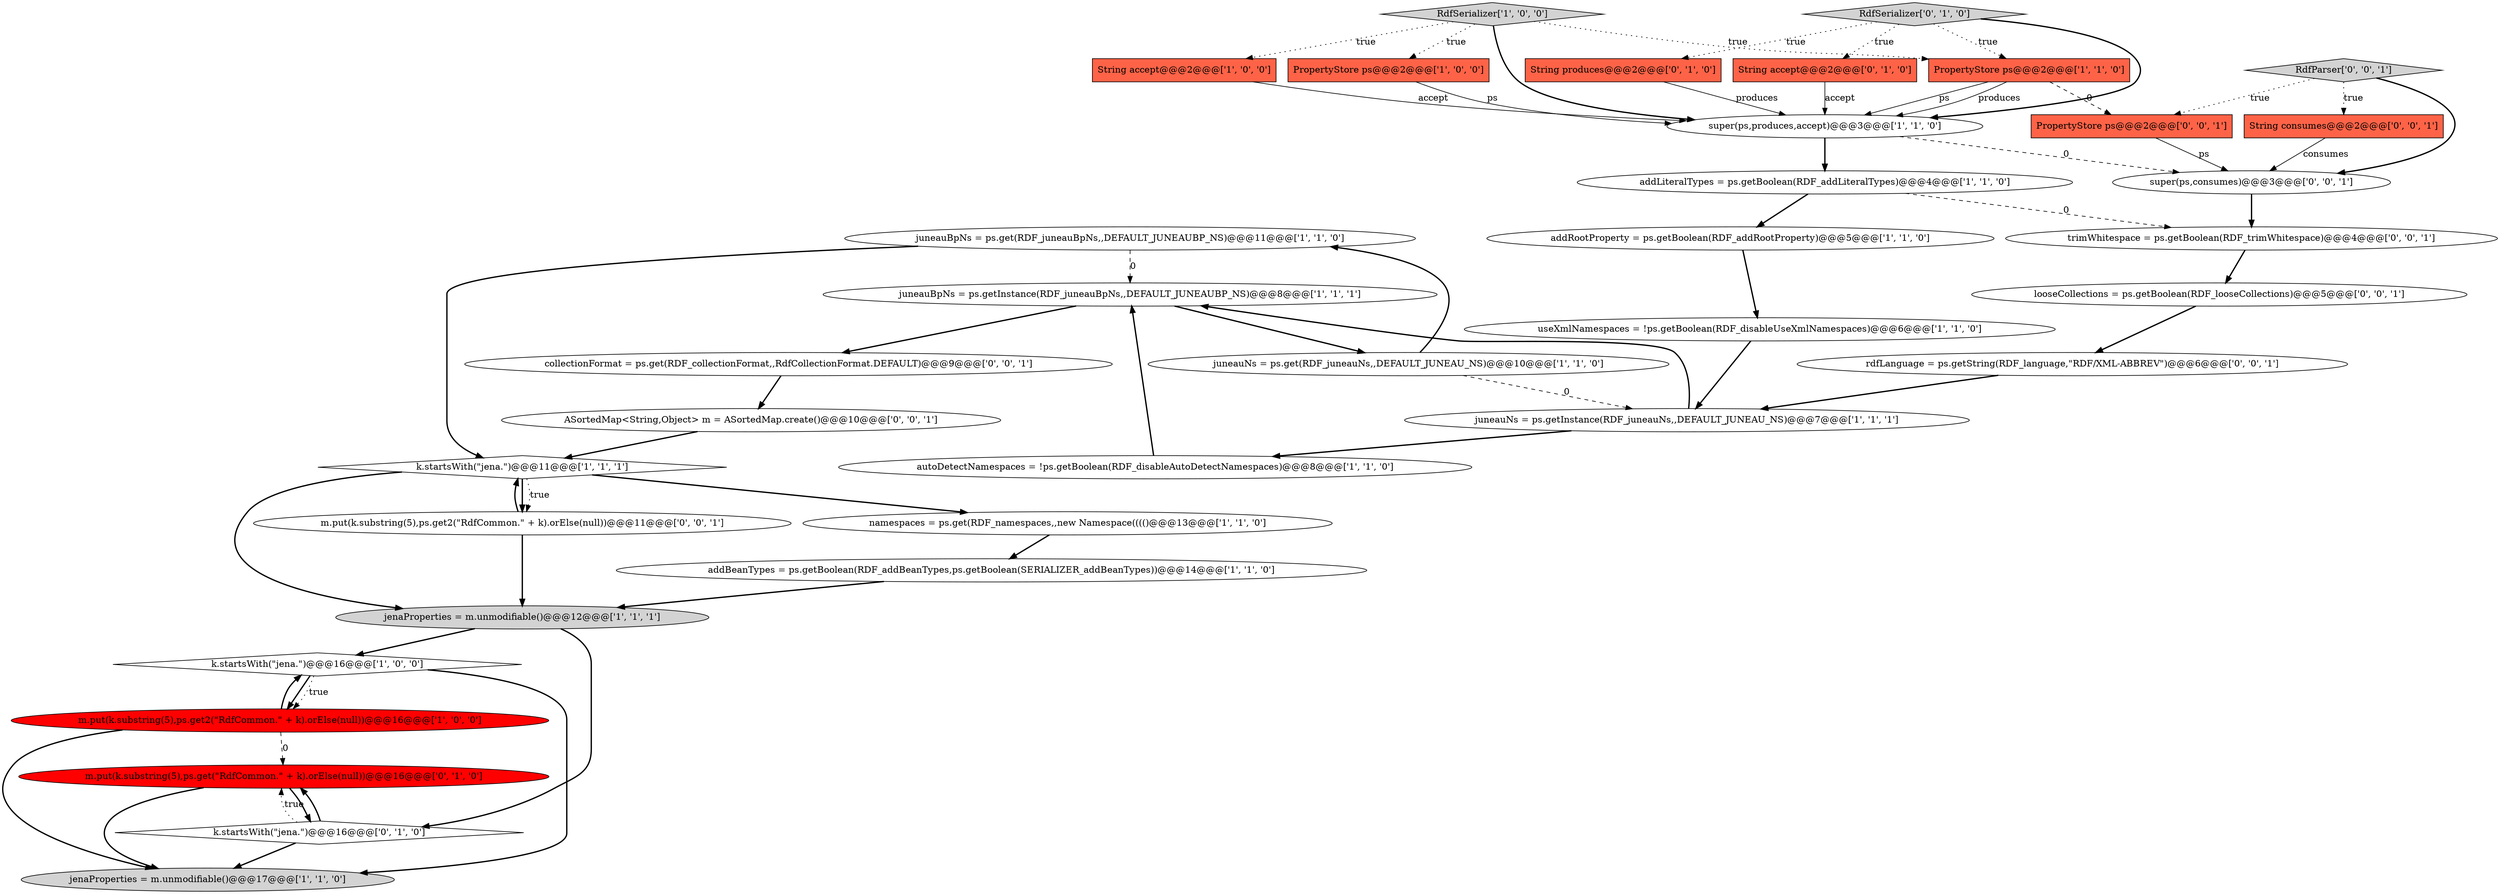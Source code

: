 digraph {
3 [style = filled, label = "k.startsWith(\"jena.\")@@@11@@@['1', '1', '1']", fillcolor = white, shape = diamond image = "AAA0AAABBB1BBB"];
15 [style = filled, label = "m.put(k.substring(5),ps.get2(\"RdfCommon.\" + k).orElse(null))@@@16@@@['1', '0', '0']", fillcolor = red, shape = ellipse image = "AAA1AAABBB1BBB"];
2 [style = filled, label = "String accept@@@2@@@['1', '0', '0']", fillcolor = tomato, shape = box image = "AAA0AAABBB1BBB"];
17 [style = filled, label = "namespaces = ps.get(RDF_namespaces,,new Namespace(((()@@@13@@@['1', '1', '0']", fillcolor = white, shape = ellipse image = "AAA0AAABBB1BBB"];
24 [style = filled, label = "m.put(k.substring(5),ps.get(\"RdfCommon.\" + k).orElse(null))@@@16@@@['0', '1', '0']", fillcolor = red, shape = ellipse image = "AAA1AAABBB2BBB"];
29 [style = filled, label = "rdfLanguage = ps.getString(RDF_language,\"RDF/XML-ABBREV\")@@@6@@@['0', '0', '1']", fillcolor = white, shape = ellipse image = "AAA0AAABBB3BBB"];
10 [style = filled, label = "k.startsWith(\"jena.\")@@@16@@@['1', '0', '0']", fillcolor = white, shape = diamond image = "AAA0AAABBB1BBB"];
13 [style = filled, label = "PropertyStore ps@@@2@@@['1', '1', '0']", fillcolor = tomato, shape = box image = "AAA0AAABBB1BBB"];
25 [style = filled, label = "trimWhitespace = ps.getBoolean(RDF_trimWhitespace)@@@4@@@['0', '0', '1']", fillcolor = white, shape = ellipse image = "AAA0AAABBB3BBB"];
28 [style = filled, label = "looseCollections = ps.getBoolean(RDF_looseCollections)@@@5@@@['0', '0', '1']", fillcolor = white, shape = ellipse image = "AAA0AAABBB3BBB"];
26 [style = filled, label = "m.put(k.substring(5),ps.get2(\"RdfCommon.\" + k).orElse(null))@@@11@@@['0', '0', '1']", fillcolor = white, shape = ellipse image = "AAA0AAABBB3BBB"];
16 [style = filled, label = "juneauBpNs = ps.get(RDF_juneauBpNs,,DEFAULT_JUNEAUBP_NS)@@@11@@@['1', '1', '0']", fillcolor = white, shape = ellipse image = "AAA0AAABBB1BBB"];
6 [style = filled, label = "autoDetectNamespaces = !ps.getBoolean(RDF_disableAutoDetectNamespaces)@@@8@@@['1', '1', '0']", fillcolor = white, shape = ellipse image = "AAA0AAABBB1BBB"];
12 [style = filled, label = "super(ps,produces,accept)@@@3@@@['1', '1', '0']", fillcolor = white, shape = ellipse image = "AAA0AAABBB1BBB"];
9 [style = filled, label = "juneauNs = ps.getInstance(RDF_juneauNs,,DEFAULT_JUNEAU_NS)@@@7@@@['1', '1', '1']", fillcolor = white, shape = ellipse image = "AAA0AAABBB1BBB"];
21 [style = filled, label = "String accept@@@2@@@['0', '1', '0']", fillcolor = tomato, shape = box image = "AAA0AAABBB2BBB"];
22 [style = filled, label = "k.startsWith(\"jena.\")@@@16@@@['0', '1', '0']", fillcolor = white, shape = diamond image = "AAA0AAABBB2BBB"];
23 [style = filled, label = "RdfSerializer['0', '1', '0']", fillcolor = lightgray, shape = diamond image = "AAA0AAABBB2BBB"];
5 [style = filled, label = "PropertyStore ps@@@2@@@['1', '0', '0']", fillcolor = tomato, shape = box image = "AAA0AAABBB1BBB"];
4 [style = filled, label = "addBeanTypes = ps.getBoolean(RDF_addBeanTypes,ps.getBoolean(SERIALIZER_addBeanTypes))@@@14@@@['1', '1', '0']", fillcolor = white, shape = ellipse image = "AAA0AAABBB1BBB"];
30 [style = filled, label = "PropertyStore ps@@@2@@@['0', '0', '1']", fillcolor = tomato, shape = box image = "AAA0AAABBB3BBB"];
8 [style = filled, label = "useXmlNamespaces = !ps.getBoolean(RDF_disableUseXmlNamespaces)@@@6@@@['1', '1', '0']", fillcolor = white, shape = ellipse image = "AAA0AAABBB1BBB"];
19 [style = filled, label = "addRootProperty = ps.getBoolean(RDF_addRootProperty)@@@5@@@['1', '1', '0']", fillcolor = white, shape = ellipse image = "AAA0AAABBB1BBB"];
20 [style = filled, label = "String produces@@@2@@@['0', '1', '0']", fillcolor = tomato, shape = box image = "AAA0AAABBB2BBB"];
34 [style = filled, label = "collectionFormat = ps.get(RDF_collectionFormat,,RdfCollectionFormat.DEFAULT)@@@9@@@['0', '0', '1']", fillcolor = white, shape = ellipse image = "AAA0AAABBB3BBB"];
18 [style = filled, label = "jenaProperties = m.unmodifiable()@@@12@@@['1', '1', '1']", fillcolor = lightgray, shape = ellipse image = "AAA0AAABBB1BBB"];
31 [style = filled, label = "ASortedMap<String,Object> m = ASortedMap.create()@@@10@@@['0', '0', '1']", fillcolor = white, shape = ellipse image = "AAA0AAABBB3BBB"];
27 [style = filled, label = "String consumes@@@2@@@['0', '0', '1']", fillcolor = tomato, shape = box image = "AAA0AAABBB3BBB"];
11 [style = filled, label = "RdfSerializer['1', '0', '0']", fillcolor = lightgray, shape = diamond image = "AAA0AAABBB1BBB"];
0 [style = filled, label = "addLiteralTypes = ps.getBoolean(RDF_addLiteralTypes)@@@4@@@['1', '1', '0']", fillcolor = white, shape = ellipse image = "AAA0AAABBB1BBB"];
7 [style = filled, label = "jenaProperties = m.unmodifiable()@@@17@@@['1', '1', '0']", fillcolor = lightgray, shape = ellipse image = "AAA0AAABBB1BBB"];
33 [style = filled, label = "RdfParser['0', '0', '1']", fillcolor = lightgray, shape = diamond image = "AAA0AAABBB3BBB"];
32 [style = filled, label = "super(ps,consumes)@@@3@@@['0', '0', '1']", fillcolor = white, shape = ellipse image = "AAA0AAABBB3BBB"];
14 [style = filled, label = "juneauNs = ps.get(RDF_juneauNs,,DEFAULT_JUNEAU_NS)@@@10@@@['1', '1', '0']", fillcolor = white, shape = ellipse image = "AAA0AAABBB1BBB"];
1 [style = filled, label = "juneauBpNs = ps.getInstance(RDF_juneauBpNs,,DEFAULT_JUNEAUBP_NS)@@@8@@@['1', '1', '1']", fillcolor = white, shape = ellipse image = "AAA0AAABBB1BBB"];
14->16 [style = bold, label=""];
16->3 [style = bold, label=""];
28->29 [style = bold, label=""];
15->10 [style = bold, label=""];
25->28 [style = bold, label=""];
21->12 [style = solid, label="accept"];
16->1 [style = dashed, label="0"];
10->15 [style = bold, label=""];
15->7 [style = bold, label=""];
0->19 [style = bold, label=""];
30->32 [style = solid, label="ps"];
26->3 [style = bold, label=""];
12->32 [style = dashed, label="0"];
29->9 [style = bold, label=""];
27->32 [style = solid, label="consumes"];
15->24 [style = dashed, label="0"];
23->21 [style = dotted, label="true"];
3->26 [style = bold, label=""];
3->26 [style = dotted, label="true"];
34->31 [style = bold, label=""];
4->18 [style = bold, label=""];
11->12 [style = bold, label=""];
11->5 [style = dotted, label="true"];
11->13 [style = dotted, label="true"];
22->24 [style = dotted, label="true"];
24->22 [style = bold, label=""];
12->0 [style = bold, label=""];
10->7 [style = bold, label=""];
13->12 [style = solid, label="ps"];
22->7 [style = bold, label=""];
33->30 [style = dotted, label="true"];
19->8 [style = bold, label=""];
9->6 [style = bold, label=""];
3->18 [style = bold, label=""];
2->12 [style = solid, label="accept"];
10->15 [style = dotted, label="true"];
6->1 [style = bold, label=""];
23->20 [style = dotted, label="true"];
1->34 [style = bold, label=""];
18->22 [style = bold, label=""];
11->2 [style = dotted, label="true"];
0->25 [style = dashed, label="0"];
18->10 [style = bold, label=""];
23->13 [style = dotted, label="true"];
32->25 [style = bold, label=""];
8->9 [style = bold, label=""];
14->9 [style = dashed, label="0"];
3->17 [style = bold, label=""];
33->32 [style = bold, label=""];
1->14 [style = bold, label=""];
23->12 [style = bold, label=""];
22->24 [style = bold, label=""];
13->12 [style = solid, label="produces"];
31->3 [style = bold, label=""];
9->1 [style = bold, label=""];
24->7 [style = bold, label=""];
33->27 [style = dotted, label="true"];
5->12 [style = solid, label="ps"];
13->30 [style = dashed, label="0"];
17->4 [style = bold, label=""];
26->18 [style = bold, label=""];
20->12 [style = solid, label="produces"];
}
